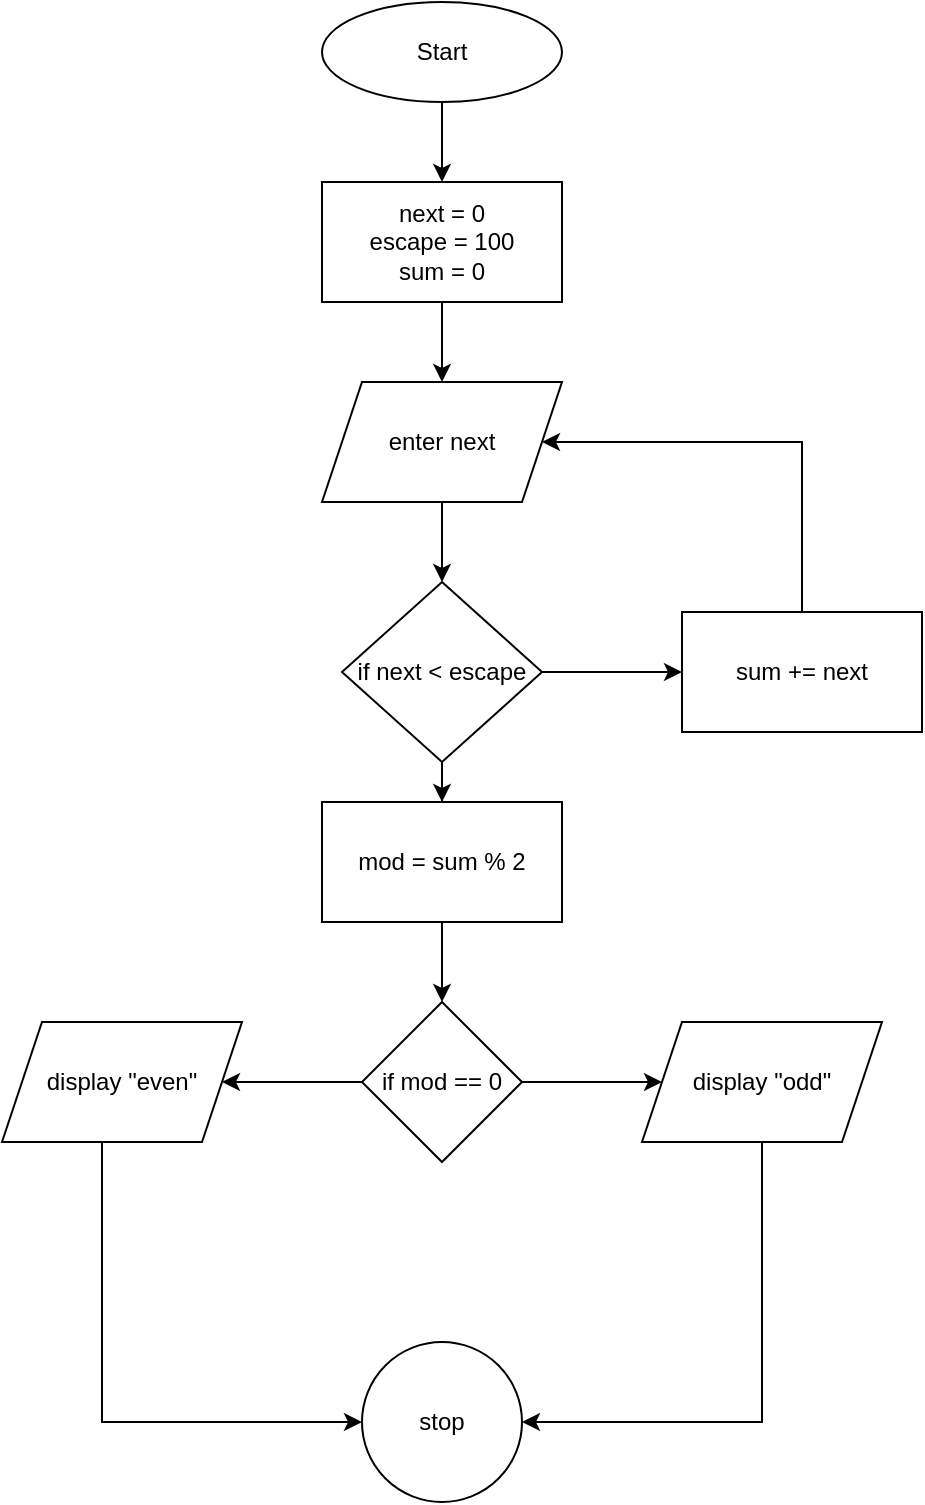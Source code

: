 <mxfile version="21.6.6" type="github">
  <diagram name="Strona-1" id="xlUswNLcpfCkkaKtKQq7">
    <mxGraphModel dx="1050" dy="542" grid="1" gridSize="10" guides="1" tooltips="1" connect="1" arrows="1" fold="1" page="1" pageScale="1" pageWidth="827" pageHeight="1169" math="0" shadow="0">
      <root>
        <mxCell id="0" />
        <mxCell id="1" parent="0" />
        <mxCell id="k5lSxSYKH9dc4zWqOEDD-3" value="" style="edgeStyle=orthogonalEdgeStyle;rounded=0;orthogonalLoop=1;jettySize=auto;html=1;" parent="1" source="k5lSxSYKH9dc4zWqOEDD-1" target="k5lSxSYKH9dc4zWqOEDD-2" edge="1">
          <mxGeometry relative="1" as="geometry" />
        </mxCell>
        <mxCell id="k5lSxSYKH9dc4zWqOEDD-1" value="Start" style="ellipse;whiteSpace=wrap;html=1;" parent="1" vertex="1">
          <mxGeometry x="330" y="20" width="120" height="50" as="geometry" />
        </mxCell>
        <mxCell id="k5lSxSYKH9dc4zWqOEDD-5" value="" style="edgeStyle=orthogonalEdgeStyle;rounded=0;orthogonalLoop=1;jettySize=auto;html=1;" parent="1" source="k5lSxSYKH9dc4zWqOEDD-2" target="k5lSxSYKH9dc4zWqOEDD-4" edge="1">
          <mxGeometry relative="1" as="geometry" />
        </mxCell>
        <mxCell id="k5lSxSYKH9dc4zWqOEDD-2" value="next = 0&lt;br&gt;escape = 100&lt;br&gt;sum = 0" style="whiteSpace=wrap;html=1;" parent="1" vertex="1">
          <mxGeometry x="330" y="110" width="120" height="60" as="geometry" />
        </mxCell>
        <mxCell id="k5lSxSYKH9dc4zWqOEDD-7" value="" style="edgeStyle=orthogonalEdgeStyle;rounded=0;orthogonalLoop=1;jettySize=auto;html=1;" parent="1" source="k5lSxSYKH9dc4zWqOEDD-4" target="k5lSxSYKH9dc4zWqOEDD-6" edge="1">
          <mxGeometry relative="1" as="geometry" />
        </mxCell>
        <mxCell id="k5lSxSYKH9dc4zWqOEDD-4" value="enter next" style="shape=parallelogram;perimeter=parallelogramPerimeter;whiteSpace=wrap;html=1;fixedSize=1;" parent="1" vertex="1">
          <mxGeometry x="330" y="210" width="120" height="60" as="geometry" />
        </mxCell>
        <mxCell id="k5lSxSYKH9dc4zWqOEDD-9" value="" style="edgeStyle=orthogonalEdgeStyle;rounded=0;orthogonalLoop=1;jettySize=auto;html=1;" parent="1" source="k5lSxSYKH9dc4zWqOEDD-6" target="k5lSxSYKH9dc4zWqOEDD-8" edge="1">
          <mxGeometry relative="1" as="geometry" />
        </mxCell>
        <mxCell id="k5lSxSYKH9dc4zWqOEDD-11" value="" style="edgeStyle=orthogonalEdgeStyle;rounded=0;orthogonalLoop=1;jettySize=auto;html=1;" parent="1" source="k5lSxSYKH9dc4zWqOEDD-6" edge="1">
          <mxGeometry relative="1" as="geometry">
            <mxPoint x="390" y="440" as="targetPoint" />
          </mxGeometry>
        </mxCell>
        <mxCell id="k5lSxSYKH9dc4zWqOEDD-20" value="" style="edgeStyle=orthogonalEdgeStyle;rounded=0;orthogonalLoop=1;jettySize=auto;html=1;" parent="1" source="k5lSxSYKH9dc4zWqOEDD-6" target="k5lSxSYKH9dc4zWqOEDD-29" edge="1">
          <mxGeometry relative="1" as="geometry">
            <mxPoint x="390" y="450" as="targetPoint" />
          </mxGeometry>
        </mxCell>
        <mxCell id="k5lSxSYKH9dc4zWqOEDD-6" value="if next &amp;lt; escape" style="rhombus;whiteSpace=wrap;html=1;" parent="1" vertex="1">
          <mxGeometry x="340" y="310" width="100" height="90" as="geometry" />
        </mxCell>
        <mxCell id="k5lSxSYKH9dc4zWqOEDD-18" style="edgeStyle=orthogonalEdgeStyle;rounded=0;orthogonalLoop=1;jettySize=auto;html=1;exitX=0.5;exitY=0;exitDx=0;exitDy=0;entryX=1;entryY=0.5;entryDx=0;entryDy=0;" parent="1" source="k5lSxSYKH9dc4zWqOEDD-8" target="k5lSxSYKH9dc4zWqOEDD-4" edge="1">
          <mxGeometry relative="1" as="geometry">
            <mxPoint x="500" y="170" as="targetPoint" />
            <Array as="points">
              <mxPoint x="570" y="240" />
            </Array>
          </mxGeometry>
        </mxCell>
        <mxCell id="k5lSxSYKH9dc4zWqOEDD-8" value="sum += next" style="whiteSpace=wrap;html=1;" parent="1" vertex="1">
          <mxGeometry x="510" y="325" width="120" height="60" as="geometry" />
        </mxCell>
        <mxCell id="k5lSxSYKH9dc4zWqOEDD-31" value="" style="edgeStyle=orthogonalEdgeStyle;rounded=0;orthogonalLoop=1;jettySize=auto;html=1;" parent="1" source="k5lSxSYKH9dc4zWqOEDD-29" target="k5lSxSYKH9dc4zWqOEDD-30" edge="1">
          <mxGeometry relative="1" as="geometry" />
        </mxCell>
        <mxCell id="k5lSxSYKH9dc4zWqOEDD-29" value="mod = sum % 2" style="rounded=0;whiteSpace=wrap;html=1;" parent="1" vertex="1">
          <mxGeometry x="330" y="420" width="120" height="60" as="geometry" />
        </mxCell>
        <mxCell id="k5lSxSYKH9dc4zWqOEDD-33" value="" style="edgeStyle=orthogonalEdgeStyle;rounded=0;orthogonalLoop=1;jettySize=auto;html=1;" parent="1" source="k5lSxSYKH9dc4zWqOEDD-30" target="k5lSxSYKH9dc4zWqOEDD-32" edge="1">
          <mxGeometry relative="1" as="geometry" />
        </mxCell>
        <mxCell id="k5lSxSYKH9dc4zWqOEDD-35" value="" style="edgeStyle=orthogonalEdgeStyle;rounded=0;orthogonalLoop=1;jettySize=auto;html=1;" parent="1" source="k5lSxSYKH9dc4zWqOEDD-30" target="k5lSxSYKH9dc4zWqOEDD-34" edge="1">
          <mxGeometry relative="1" as="geometry" />
        </mxCell>
        <mxCell id="k5lSxSYKH9dc4zWqOEDD-30" value="if mod == 0" style="rhombus;whiteSpace=wrap;html=1;rounded=0;" parent="1" vertex="1">
          <mxGeometry x="350" y="520" width="80" height="80" as="geometry" />
        </mxCell>
        <mxCell id="k5lSxSYKH9dc4zWqOEDD-39" style="edgeStyle=orthogonalEdgeStyle;rounded=0;orthogonalLoop=1;jettySize=auto;html=1;entryX=1;entryY=0.5;entryDx=0;entryDy=0;" parent="1" source="k5lSxSYKH9dc4zWqOEDD-32" target="k5lSxSYKH9dc4zWqOEDD-36" edge="1">
          <mxGeometry relative="1" as="geometry">
            <mxPoint x="550" y="860" as="targetPoint" />
            <Array as="points">
              <mxPoint x="550" y="730" />
            </Array>
          </mxGeometry>
        </mxCell>
        <mxCell id="k5lSxSYKH9dc4zWqOEDD-32" value="display &quot;odd&quot;" style="shape=parallelogram;perimeter=parallelogramPerimeter;whiteSpace=wrap;html=1;fixedSize=1;rounded=0;" parent="1" vertex="1">
          <mxGeometry x="490" y="530" width="120" height="60" as="geometry" />
        </mxCell>
        <mxCell id="k5lSxSYKH9dc4zWqOEDD-38" style="edgeStyle=orthogonalEdgeStyle;rounded=0;orthogonalLoop=1;jettySize=auto;html=1;entryX=0;entryY=0.5;entryDx=0;entryDy=0;" parent="1" target="k5lSxSYKH9dc4zWqOEDD-36" edge="1">
          <mxGeometry relative="1" as="geometry">
            <mxPoint x="340" y="730" as="targetPoint" />
            <mxPoint x="220" y="590" as="sourcePoint" />
            <Array as="points">
              <mxPoint x="220" y="730" />
            </Array>
          </mxGeometry>
        </mxCell>
        <mxCell id="k5lSxSYKH9dc4zWqOEDD-34" value="display &quot;even&quot;" style="shape=parallelogram;perimeter=parallelogramPerimeter;whiteSpace=wrap;html=1;fixedSize=1;rounded=0;" parent="1" vertex="1">
          <mxGeometry x="170" y="530" width="120" height="60" as="geometry" />
        </mxCell>
        <mxCell id="k5lSxSYKH9dc4zWqOEDD-36" value="stop" style="ellipse;whiteSpace=wrap;html=1;rounded=0;" parent="1" vertex="1">
          <mxGeometry x="350" y="690" width="80" height="80" as="geometry" />
        </mxCell>
      </root>
    </mxGraphModel>
  </diagram>
</mxfile>
